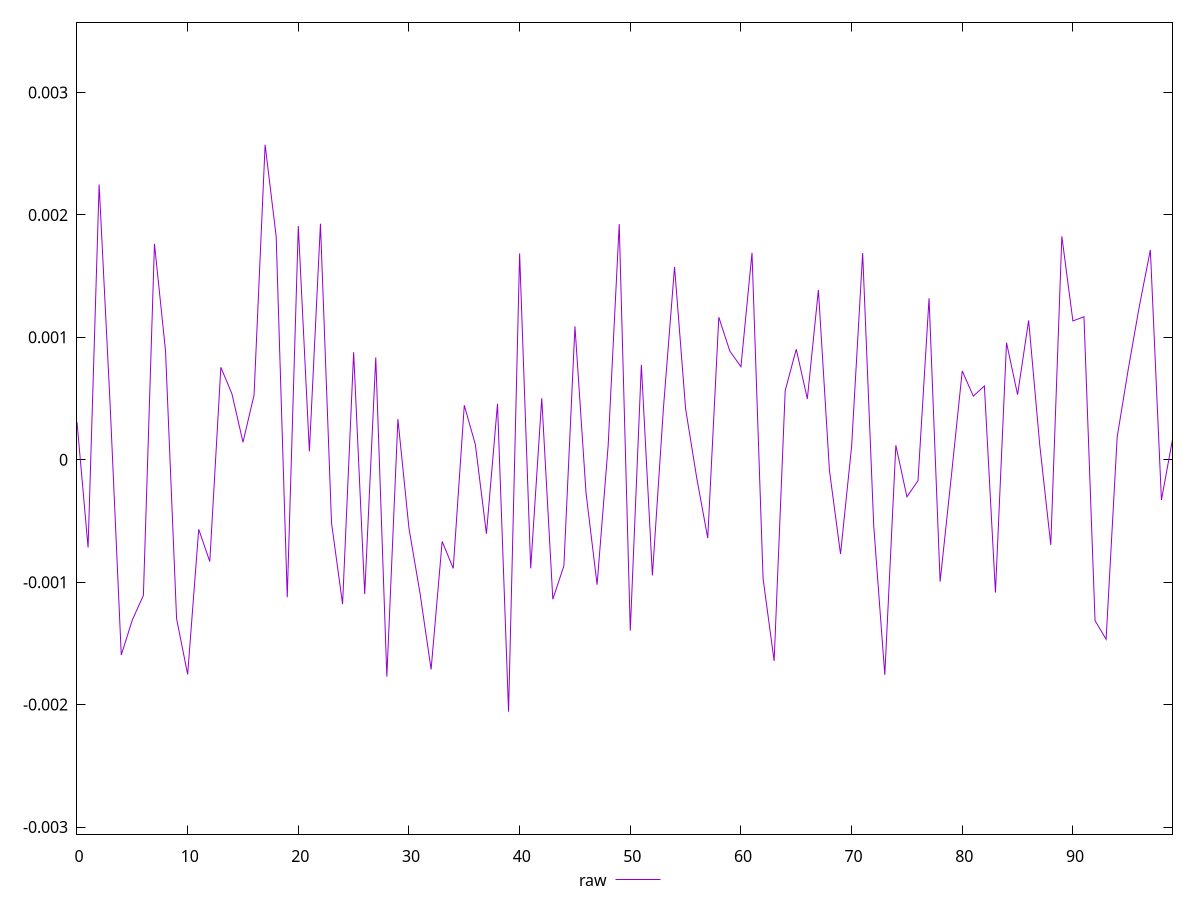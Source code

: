 reset

$raw <<EOF
0 0.00030787752387867364
1 -0.0007168758764359305
2 0.00224828844771441
3 0.00043865200819278346
4 -0.0015944113979363156
5 -0.0013087436783405745
6 -0.0011073187372222073
7 0.0017630353113327196
8 0.0008883714621346951
9 -0.0012989240941709203
10 -0.001753101477304931
11 -0.0005683391079974769
12 -0.0008315740913227381
13 0.0007549223355716045
14 0.0005389126391154649
15 0.0001431598352431636
16 0.0005281179962077349
17 0.002573044984808225
18 0.0018219287306068495
19 -0.0011231247195192808
20 0.0019090530198427067
21 0.00006784625282578007
22 0.0019277841593727631
23 -0.0005151771785456709
24 -0.0011788387273782253
25 0.0008782087972843734
26 -0.0010975404712842316
27 0.0008355222374534417
28 -0.0017712092470196384
29 0.0003315718555689709
30 -0.0005598064095861495
31 -0.0010910234264272362
32 -0.0017128806260524746
33 -0.0006670774760174097
34 -0.0008874293391399275
35 0.00044458556521433974
36 0.00012341600091541797
37 -0.0006044132848754736
38 0.0004564151484214904
39 -0.002057910819210309
40 0.0016852549078700907
41 -0.0008866470803630923
42 0.0005026224362086021
43 -0.001139343549988875
44 -0.0008665687066556234
45 0.0010894469763055225
46 -0.00027067542817392585
47 -0.0010203081567530152
48 0.00011541411504026157
49 0.0019248250917366244
50 -0.0013961989790038107
51 0.0007755391543436751
52 -0.0009448026833828514
53 0.00042641434142312416
54 0.0015747068064777808
55 0.0004155239012555126
56 -0.0001460763077262321
57 -0.0006397576124869342
58 0.001164162762414783
59 0.0008867670598903737
60 0.0007600011849153933
61 0.0016905369195077144
62 -0.0009709166006034389
63 -0.0016432791065885697
64 0.0005650975853987172
65 0.0009029166609151377
66 0.0004974402924585645
67 0.0013868160190685153
68 -0.00008897549716770465
69 -0.0007702161871001883
70 0.00010756021128790665
71 0.001687971964156553
72 -0.0005394208632519613
73 -0.001756943306281781
74 0.00011772287008261678
75 -0.00030283499834263635
76 -0.0001709434734715891
77 0.0013187806220941933
78 -0.0009958915378739215
79 -0.00014627150410392056
80 0.0007250531961626912
81 0.0005195555334298167
82 0.0006028873500700406
83 -0.0010841452123615926
84 0.0009560962874683066
85 0.0005317106853972941
86 0.0011383422636783607
87 0.00012338092723247806
88 -0.0006956091144070617
89 0.0018246628830349684
90 0.0011335522911737246
91 0.0011683193742270703
92 -0.0013134688878747463
93 -0.0014664097452596373
94 0.00018505694112880042
95 0.000738302987349405
96 0.0012524540673544164
97 0.0017137827144204209
98 -0.00032884008773715153
99 0.00016499891874861464
EOF

set key outside below
set xrange [0:99]
set yrange [-0.003057910819210309:0.003573044984808225]
set trange [-0.003057910819210309:0.003573044984808225]
set terminal svg size 640, 500 enhanced background rgb 'white'
set output "reprap/meta/pScore-difference/samples/pages+cached+noexternal/raw/values.svg"

plot $raw title "raw" with line

reset
